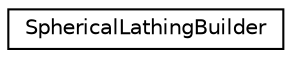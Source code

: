 digraph "Graphical Class Hierarchy"
{
 // LATEX_PDF_SIZE
  edge [fontname="Helvetica",fontsize="10",labelfontname="Helvetica",labelfontsize="10"];
  node [fontname="Helvetica",fontsize="10",shape=record];
  rankdir="LR";
  Node0 [label="SphericalLathingBuilder",height=0.2,width=0.4,color="black", fillcolor="white", style="filled",URL="$class_spherical_lathing_builder.html",tooltip=" "];
}
